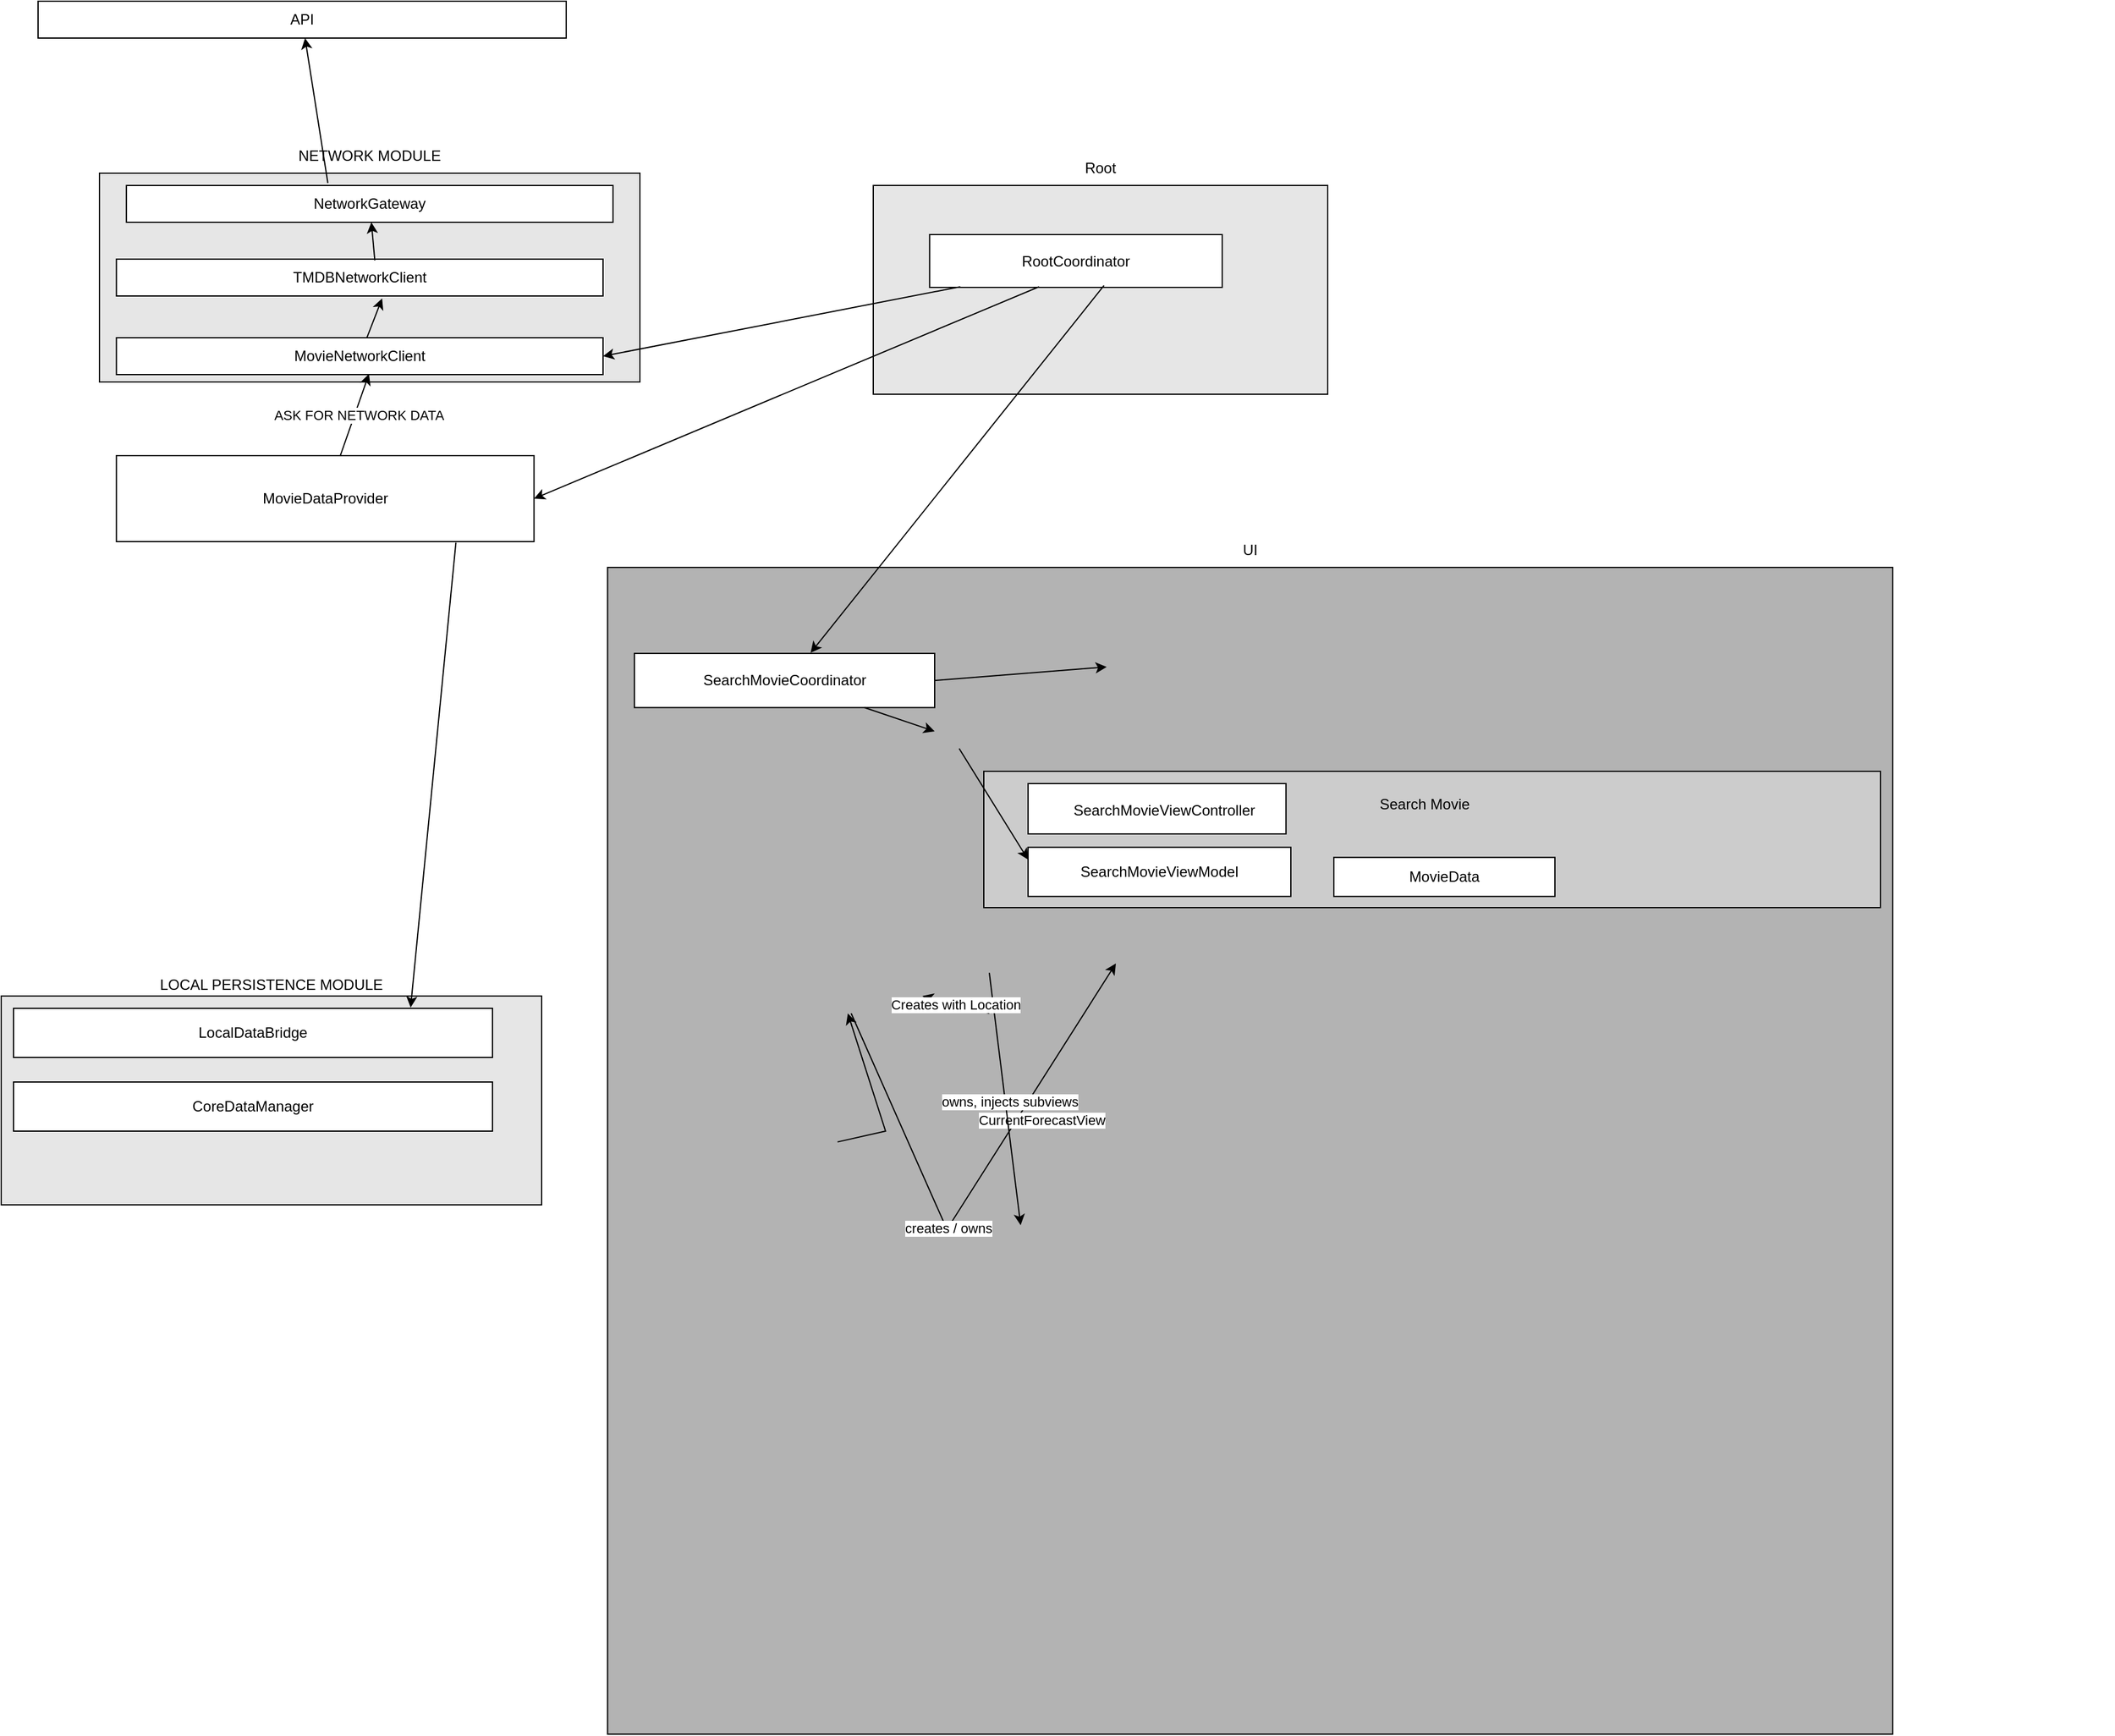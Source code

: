 <mxfile version="20.8.16" type="device"><diagram id="C5RBs43oDa-KdzZeNtuy" name="Page-1"><mxGraphModel dx="1188" dy="2030" grid="1" gridSize="10" guides="1" tooltips="1" connect="1" arrows="1" fold="1" page="1" pageScale="1" pageWidth="827" pageHeight="1169" math="0" shadow="0"><root><mxCell id="WIyWlLk6GJQsqaUBKTNV-0"/><mxCell id="WIyWlLk6GJQsqaUBKTNV-1" parent="WIyWlLk6GJQsqaUBKTNV-0"/><mxCell id="9_kot7ddYA8wm1H6NTDm-1" value="LOCAL PERSISTENCE MODULE" style="rounded=0;whiteSpace=wrap;align=center;fillColor=#E6E6E6;labelPosition=center;verticalLabelPosition=top;verticalAlign=bottom;noLabel=0;metaEdit=0;" vertex="1" parent="WIyWlLk6GJQsqaUBKTNV-1"><mxGeometry y="650" width="440" height="170" as="geometry"/></mxCell><mxCell id="ZzWjsIBp10IGjtgX6BWU-21" value="Network layer" style="group" parent="WIyWlLk6GJQsqaUBKTNV-1" vertex="1" connectable="0"><mxGeometry x="80" y="-10" width="510" height="170" as="geometry"/></mxCell><mxCell id="ZzWjsIBp10IGjtgX6BWU-1" value="&lt;p style=&quot;line-height: 1%;&quot;&gt;NETWORK MODULE&lt;/p&gt;" style="rounded=0;whiteSpace=wrap;html=1;align=center;fillColor=#E6E6E6;verticalAlign=bottom;labelPosition=center;verticalLabelPosition=top;" parent="ZzWjsIBp10IGjtgX6BWU-21" vertex="1"><mxGeometry y="-10" width="440" height="170" as="geometry"/></mxCell><mxCell id="ZzWjsIBp10IGjtgX6BWU-8" value="NetworkGateway" style="rounded=0;whiteSpace=wrap;html=1;" parent="ZzWjsIBp10IGjtgX6BWU-21" vertex="1"><mxGeometry x="21.89" width="396.22" height="30" as="geometry"/></mxCell><mxCell id="ZzWjsIBp10IGjtgX6BWU-10" value="MovieNetworkClient" style="rounded=0;whiteSpace=wrap;html=1;" parent="ZzWjsIBp10IGjtgX6BWU-21" vertex="1"><mxGeometry x="13.78" y="124" width="396.22" height="30" as="geometry"/></mxCell><mxCell id="ZzWjsIBp10IGjtgX6BWU-9" value="TMDBNetworkClient" style="rounded=0;whiteSpace=wrap;html=1;" parent="ZzWjsIBp10IGjtgX6BWU-21" vertex="1"><mxGeometry x="13.78" y="60" width="396.22" height="30" as="geometry"/></mxCell><mxCell id="ZzWjsIBp10IGjtgX6BWU-43" value="" style="endArrow=classic;html=1;rounded=0;entryX=0.546;entryY=1.067;entryDx=0;entryDy=0;entryPerimeter=0;" parent="ZzWjsIBp10IGjtgX6BWU-21" source="ZzWjsIBp10IGjtgX6BWU-10" target="ZzWjsIBp10IGjtgX6BWU-9" edge="1"><mxGeometry width="50" height="50" relative="1" as="geometry"><mxPoint x="551.351" y="-16" as="sourcePoint"/><mxPoint x="344.595" y="94" as="targetPoint"/></mxGeometry></mxCell><mxCell id="ZzWjsIBp10IGjtgX6BWU-42" value="" style="endArrow=classic;html=1;rounded=0;exitX=0.531;exitY=0.033;exitDx=0;exitDy=0;exitPerimeter=0;" parent="ZzWjsIBp10IGjtgX6BWU-21" source="ZzWjsIBp10IGjtgX6BWU-9" target="ZzWjsIBp10IGjtgX6BWU-8" edge="1"><mxGeometry width="50" height="50" relative="1" as="geometry"><mxPoint x="268.784" y="275" as="sourcePoint"/><mxPoint x="289.459" y="54" as="targetPoint"/></mxGeometry></mxCell><mxCell id="ZzWjsIBp10IGjtgX6BWU-0" value="API" style="rounded=0;whiteSpace=wrap;html=1;align=center;" parent="WIyWlLk6GJQsqaUBKTNV-1" vertex="1"><mxGeometry x="30" y="-160" width="430" height="30" as="geometry"/></mxCell><mxCell id="ZzWjsIBp10IGjtgX6BWU-13" value="MovieDataProvider" style="rounded=0;whiteSpace=wrap;html=1;" parent="WIyWlLk6GJQsqaUBKTNV-1" vertex="1"><mxGeometry x="93.78" y="210" width="340" height="70" as="geometry"/></mxCell><mxCell id="ZzWjsIBp10IGjtgX6BWU-26" value="" style="group;verticalAlign=bottom;labelPosition=center;verticalLabelPosition=top;align=center;" parent="WIyWlLk6GJQsqaUBKTNV-1" vertex="1" connectable="0"><mxGeometry x="450" y="301" width="1270" height="950" as="geometry"/></mxCell><mxCell id="ZzWjsIBp10IGjtgX6BWU-27" value="&lt;p style=&quot;line-height: 1%;&quot;&gt;UI&lt;/p&gt;" style="rounded=0;whiteSpace=wrap;html=1;align=center;fillColor=#B3B3B3;verticalAlign=bottom;labelPosition=center;verticalLabelPosition=top;" parent="ZzWjsIBp10IGjtgX6BWU-26" vertex="1"><mxGeometry x="43.68" width="1046.32" height="950" as="geometry"/></mxCell><mxCell id="riHthOk_V6PBRJgumoEX-6" value="" style="endArrow=classic;html=1;rounded=0;entryX=0.015;entryY=0.672;entryDx=0;entryDy=0;entryPerimeter=0;" parent="ZzWjsIBp10IGjtgX6BWU-26" target="ZzWjsIBp10IGjtgX6BWU-47" edge="1"><mxGeometry width="50" height="50" relative="1" as="geometry"><mxPoint x="242.016" y="363.12" as="sourcePoint"/><mxPoint x="457.526" y="322.47" as="targetPoint"/><Array as="points"><mxPoint x="320" y="539"/></Array></mxGeometry></mxCell><mxCell id="riHthOk_V6PBRJgumoEX-10" value="creates / owns" style="edgeLabel;html=1;align=center;verticalAlign=middle;resizable=0;points=[];" parent="riHthOk_V6PBRJgumoEX-6" vertex="1" connectable="0"><mxGeometry x="-0.15" y="1" relative="1" as="geometry"><mxPoint as="offset"/></mxGeometry></mxCell><mxCell id="riHthOk_V6PBRJgumoEX-64" value="" style="endArrow=classic;html=1;rounded=0;exitX=0;exitY=0.25;exitDx=0;exitDy=0;" parent="ZzWjsIBp10IGjtgX6BWU-26" source="ZzWjsIBp10IGjtgX6BWU-47" edge="1"><mxGeometry width="50" height="50" relative="1" as="geometry"><mxPoint x="230.896" y="467.809" as="sourcePoint"/><mxPoint x="239.299" y="363.12" as="targetPoint"/><Array as="points"><mxPoint x="270" y="459"/></Array></mxGeometry></mxCell><mxCell id="riHthOk_V6PBRJgumoEX-65" value="CurrentForecastView" style="edgeLabel;html=1;align=center;verticalAlign=middle;resizable=0;points=[];" parent="riHthOk_V6PBRJgumoEX-64" vertex="1" connectable="0"><mxGeometry x="-0.15" y="1" relative="1" as="geometry"><mxPoint x="134" y="9" as="offset"/></mxGeometry></mxCell><mxCell id="3F0vS1uWuoFEoI45NWCD-1" value="Search Movie" style="rounded=0;whiteSpace=wrap;html=1;fillColor=#CCCCCC;movableLabel=1;" parent="ZzWjsIBp10IGjtgX6BWU-26" vertex="1"><mxGeometry x="350" y="166" width="730" height="111" as="geometry"><mxPoint x="-6" y="-29" as="offset"/></mxGeometry></mxCell><mxCell id="3F0vS1uWuoFEoI45NWCD-6" value="SearchMovieViewModel" style="rounded=0;whiteSpace=wrap;html=1;" parent="ZzWjsIBp10IGjtgX6BWU-26" vertex="1"><mxGeometry x="386.05" y="227.87" width="213.95" height="40" as="geometry"/></mxCell><mxCell id="3F0vS1uWuoFEoI45NWCD-7" value="MovieData" style="rounded=0;whiteSpace=wrap;html=1;" parent="ZzWjsIBp10IGjtgX6BWU-26" vertex="1"><mxGeometry x="635" y="236.14" width="180" height="31.73" as="geometry"/></mxCell><mxCell id="3F0vS1uWuoFEoI45NWCD-8" value="SearchMovieViewController" style="rounded=0;whiteSpace=wrap;html=1;movableLabel=1;" parent="ZzWjsIBp10IGjtgX6BWU-26" vertex="1"><mxGeometry x="386.05" y="176" width="210" height="41" as="geometry"><mxPoint x="6" y="1" as="offset"/></mxGeometry></mxCell><mxCell id="ZzWjsIBp10IGjtgX6BWU-58" value="" style="endArrow=classic;html=1;rounded=0;exitX=1;exitY=0.25;exitDx=0;exitDy=0;" parent="ZzWjsIBp10IGjtgX6BWU-26" target="ZzWjsIBp10IGjtgX6BWU-36" edge="1"><mxGeometry width="50" height="50" relative="1" as="geometry"><mxPoint x="354.47" y="330.03" as="sourcePoint"/><mxPoint x="380" y="535.62" as="targetPoint"/></mxGeometry></mxCell><mxCell id="riHthOk_V6PBRJgumoEX-66" value="owns, injects subviews" style="edgeLabel;html=1;align=center;verticalAlign=middle;resizable=0;points=[];" parent="ZzWjsIBp10IGjtgX6BWU-58" vertex="1" connectable="0"><mxGeometry x="0.018" y="3" relative="1" as="geometry"><mxPoint as="offset"/></mxGeometry></mxCell><mxCell id="3F0vS1uWuoFEoI45NWCD-14" value="SearchMovieCoordinator" style="rounded=0;whiteSpace=wrap;html=1;" parent="ZzWjsIBp10IGjtgX6BWU-26" vertex="1"><mxGeometry x="65.53" y="70.02" width="244.47" height="44.12" as="geometry"/></mxCell><mxCell id="3F0vS1uWuoFEoI45NWCD-16" value="" style="endArrow=classic;html=1;rounded=0;entryX=0;entryY=0.5;entryDx=0;entryDy=0;" parent="ZzWjsIBp10IGjtgX6BWU-26" source="3F0vS1uWuoFEoI45NWCD-14" edge="1"><mxGeometry width="50" height="50" relative="1" as="geometry"><mxPoint x="340" y="109" as="sourcePoint"/><mxPoint x="310" y="133.5" as="targetPoint"/></mxGeometry></mxCell><mxCell id="3F0vS1uWuoFEoI45NWCD-18" value="" style="endArrow=classic;html=1;rounded=0;exitX=1;exitY=0.5;exitDx=0;exitDy=0;entryX=0;entryY=0.5;entryDx=0;entryDy=0;" parent="ZzWjsIBp10IGjtgX6BWU-26" source="3F0vS1uWuoFEoI45NWCD-14" edge="1"><mxGeometry width="50" height="50" relative="1" as="geometry"><mxPoint x="340" y="109" as="sourcePoint"/><mxPoint x="450" y="81.06" as="targetPoint"/></mxGeometry></mxCell><mxCell id="3F0vS1uWuoFEoI45NWCD-19" value="" style="endArrow=classic;html=1;rounded=0;exitX=0.095;exitY=1.019;exitDx=0;exitDy=0;exitPerimeter=0;entryX=0;entryY=0.25;entryDx=0;entryDy=0;" parent="ZzWjsIBp10IGjtgX6BWU-26" target="3F0vS1uWuoFEoI45NWCD-6" edge="1"><mxGeometry width="50" height="50" relative="1" as="geometry"><mxPoint x="329.95" y="147.513" as="sourcePoint"/><mxPoint x="390" y="109" as="targetPoint"/></mxGeometry></mxCell><mxCell id="3F0vS1uWuoFEoI45NWCD-32" value="Creates with Location" style="endArrow=classic;html=1;rounded=0;entryX=0;entryY=0.5;entryDx=0;entryDy=0;exitX=1;exitY=1;exitDx=0;exitDy=0;" parent="ZzWjsIBp10IGjtgX6BWU-26" target="3F0vS1uWuoFEoI45NWCD-28" edge="1"><mxGeometry width="50" height="50" relative="1" as="geometry"><mxPoint x="354.47" y="363.12" as="sourcePoint"/><mxPoint x="300" y="349" as="targetPoint"/></mxGeometry></mxCell><mxCell id="ZzWjsIBp10IGjtgX6BWU-32" value="" style="group;labelPosition=center;verticalLabelPosition=top;align=center;verticalAlign=bottom;" parent="WIyWlLk6GJQsqaUBKTNV-1" vertex="1" connectable="0"><mxGeometry x="690" y="-10" width="370" height="170" as="geometry"/></mxCell><mxCell id="ZzWjsIBp10IGjtgX6BWU-33" value="&lt;p style=&quot;line-height: 1%;&quot;&gt;Root&lt;/p&gt;" style="rounded=0;whiteSpace=wrap;html=1;align=center;fillColor=#E6E6E6;labelPosition=center;verticalLabelPosition=top;verticalAlign=bottom;" parent="ZzWjsIBp10IGjtgX6BWU-32" vertex="1"><mxGeometry x="20" width="370" height="170" as="geometry"/></mxCell><mxCell id="ZzWjsIBp10IGjtgX6BWU-30" value="RootCoordinator" style="rounded=0;whiteSpace=wrap;html=1;" parent="ZzWjsIBp10IGjtgX6BWU-32" vertex="1"><mxGeometry x="65.87" y="40" width="238.26" height="43" as="geometry"/></mxCell><mxCell id="ZzWjsIBp10IGjtgX6BWU-38" value="" style="endArrow=classic;html=1;rounded=0;entryX=1;entryY=0.5;entryDx=0;entryDy=0;exitX=0.105;exitY=0.988;exitDx=0;exitDy=0;exitPerimeter=0;" parent="WIyWlLk6GJQsqaUBKTNV-1" source="ZzWjsIBp10IGjtgX6BWU-30" target="ZzWjsIBp10IGjtgX6BWU-10" edge="1"><mxGeometry width="50" height="50" relative="1" as="geometry"><mxPoint x="500" y="250" as="sourcePoint"/><mxPoint x="480" y="80" as="targetPoint"/><Array as="points"/></mxGeometry></mxCell><mxCell id="ZzWjsIBp10IGjtgX6BWU-39" value="" style="endArrow=classic;html=1;rounded=0;entryX=1;entryY=0.5;entryDx=0;entryDy=0;exitX=0.374;exitY=0.988;exitDx=0;exitDy=0;exitPerimeter=0;" parent="WIyWlLk6GJQsqaUBKTNV-1" source="ZzWjsIBp10IGjtgX6BWU-30" target="ZzWjsIBp10IGjtgX6BWU-13" edge="1"><mxGeometry width="50" height="50" relative="1" as="geometry"><mxPoint x="390" y="205" as="sourcePoint"/><mxPoint x="440" y="370" as="targetPoint"/><Array as="points"/></mxGeometry></mxCell><mxCell id="ZzWjsIBp10IGjtgX6BWU-44" value="" style="endArrow=classic;html=1;rounded=0;exitX=0.414;exitY=-0.067;exitDx=0;exitDy=0;exitPerimeter=0;" parent="WIyWlLk6GJQsqaUBKTNV-1" source="ZzWjsIBp10IGjtgX6BWU-8" target="ZzWjsIBp10IGjtgX6BWU-0" edge="1"><mxGeometry width="50" height="50" relative="1" as="geometry"><mxPoint x="225" y="200" as="sourcePoint"/><mxPoint x="225" y="186" as="targetPoint"/></mxGeometry></mxCell><mxCell id="ZzWjsIBp10IGjtgX6BWU-65" value="ASK FOR NETWORK DATA" style="endArrow=classic;html=1;rounded=0;entryX=0.519;entryY=0.983;entryDx=0;entryDy=0;entryPerimeter=0;" parent="WIyWlLk6GJQsqaUBKTNV-1" source="ZzWjsIBp10IGjtgX6BWU-13" target="ZzWjsIBp10IGjtgX6BWU-10" edge="1"><mxGeometry x="0.015" y="-3" width="50" height="50" relative="1" as="geometry"><mxPoint x="310" y="260" as="sourcePoint"/><mxPoint x="360" y="210" as="targetPoint"/><Array as="points"/><mxPoint as="offset"/></mxGeometry></mxCell><mxCell id="ZzWjsIBp10IGjtgX6BWU-14" value="LocalDataBridge" style="rounded=0;whiteSpace=wrap;html=1;" parent="WIyWlLk6GJQsqaUBKTNV-1" vertex="1"><mxGeometry x="10" y="660" width="390" height="40" as="geometry"/></mxCell><mxCell id="3F0vS1uWuoFEoI45NWCD-26" value="" style="endArrow=classic;html=1;rounded=0;exitX=0.813;exitY=1.012;exitDx=0;exitDy=0;exitPerimeter=0;entryX=0.829;entryY=-0.017;entryDx=0;entryDy=0;entryPerimeter=0;" parent="WIyWlLk6GJQsqaUBKTNV-1" source="ZzWjsIBp10IGjtgX6BWU-13" target="ZzWjsIBp10IGjtgX6BWU-14" edge="1"><mxGeometry width="50" height="50" relative="1" as="geometry"><mxPoint x="450" y="330" as="sourcePoint"/><mxPoint x="198" y="503" as="targetPoint"/></mxGeometry></mxCell><mxCell id="3F0vS1uWuoFEoI45NWCD-17" value="" style="endArrow=classic;html=1;rounded=0;exitX=0.596;exitY=0.965;exitDx=0;exitDy=0;exitPerimeter=0;entryX=0.587;entryY=-0.011;entryDx=0;entryDy=0;entryPerimeter=0;" parent="WIyWlLk6GJQsqaUBKTNV-1" source="ZzWjsIBp10IGjtgX6BWU-30" target="3F0vS1uWuoFEoI45NWCD-14" edge="1"><mxGeometry width="50" height="50" relative="1" as="geometry"><mxPoint x="790" y="410" as="sourcePoint"/><mxPoint x="840" y="360" as="targetPoint"/></mxGeometry></mxCell><mxCell id="9_kot7ddYA8wm1H6NTDm-3" value="CoreDataManager" style="rounded=0;whiteSpace=wrap;html=1;" vertex="1" parent="WIyWlLk6GJQsqaUBKTNV-1"><mxGeometry x="10" y="720" width="390" height="40" as="geometry"/></mxCell></root></mxGraphModel></diagram></mxfile>
